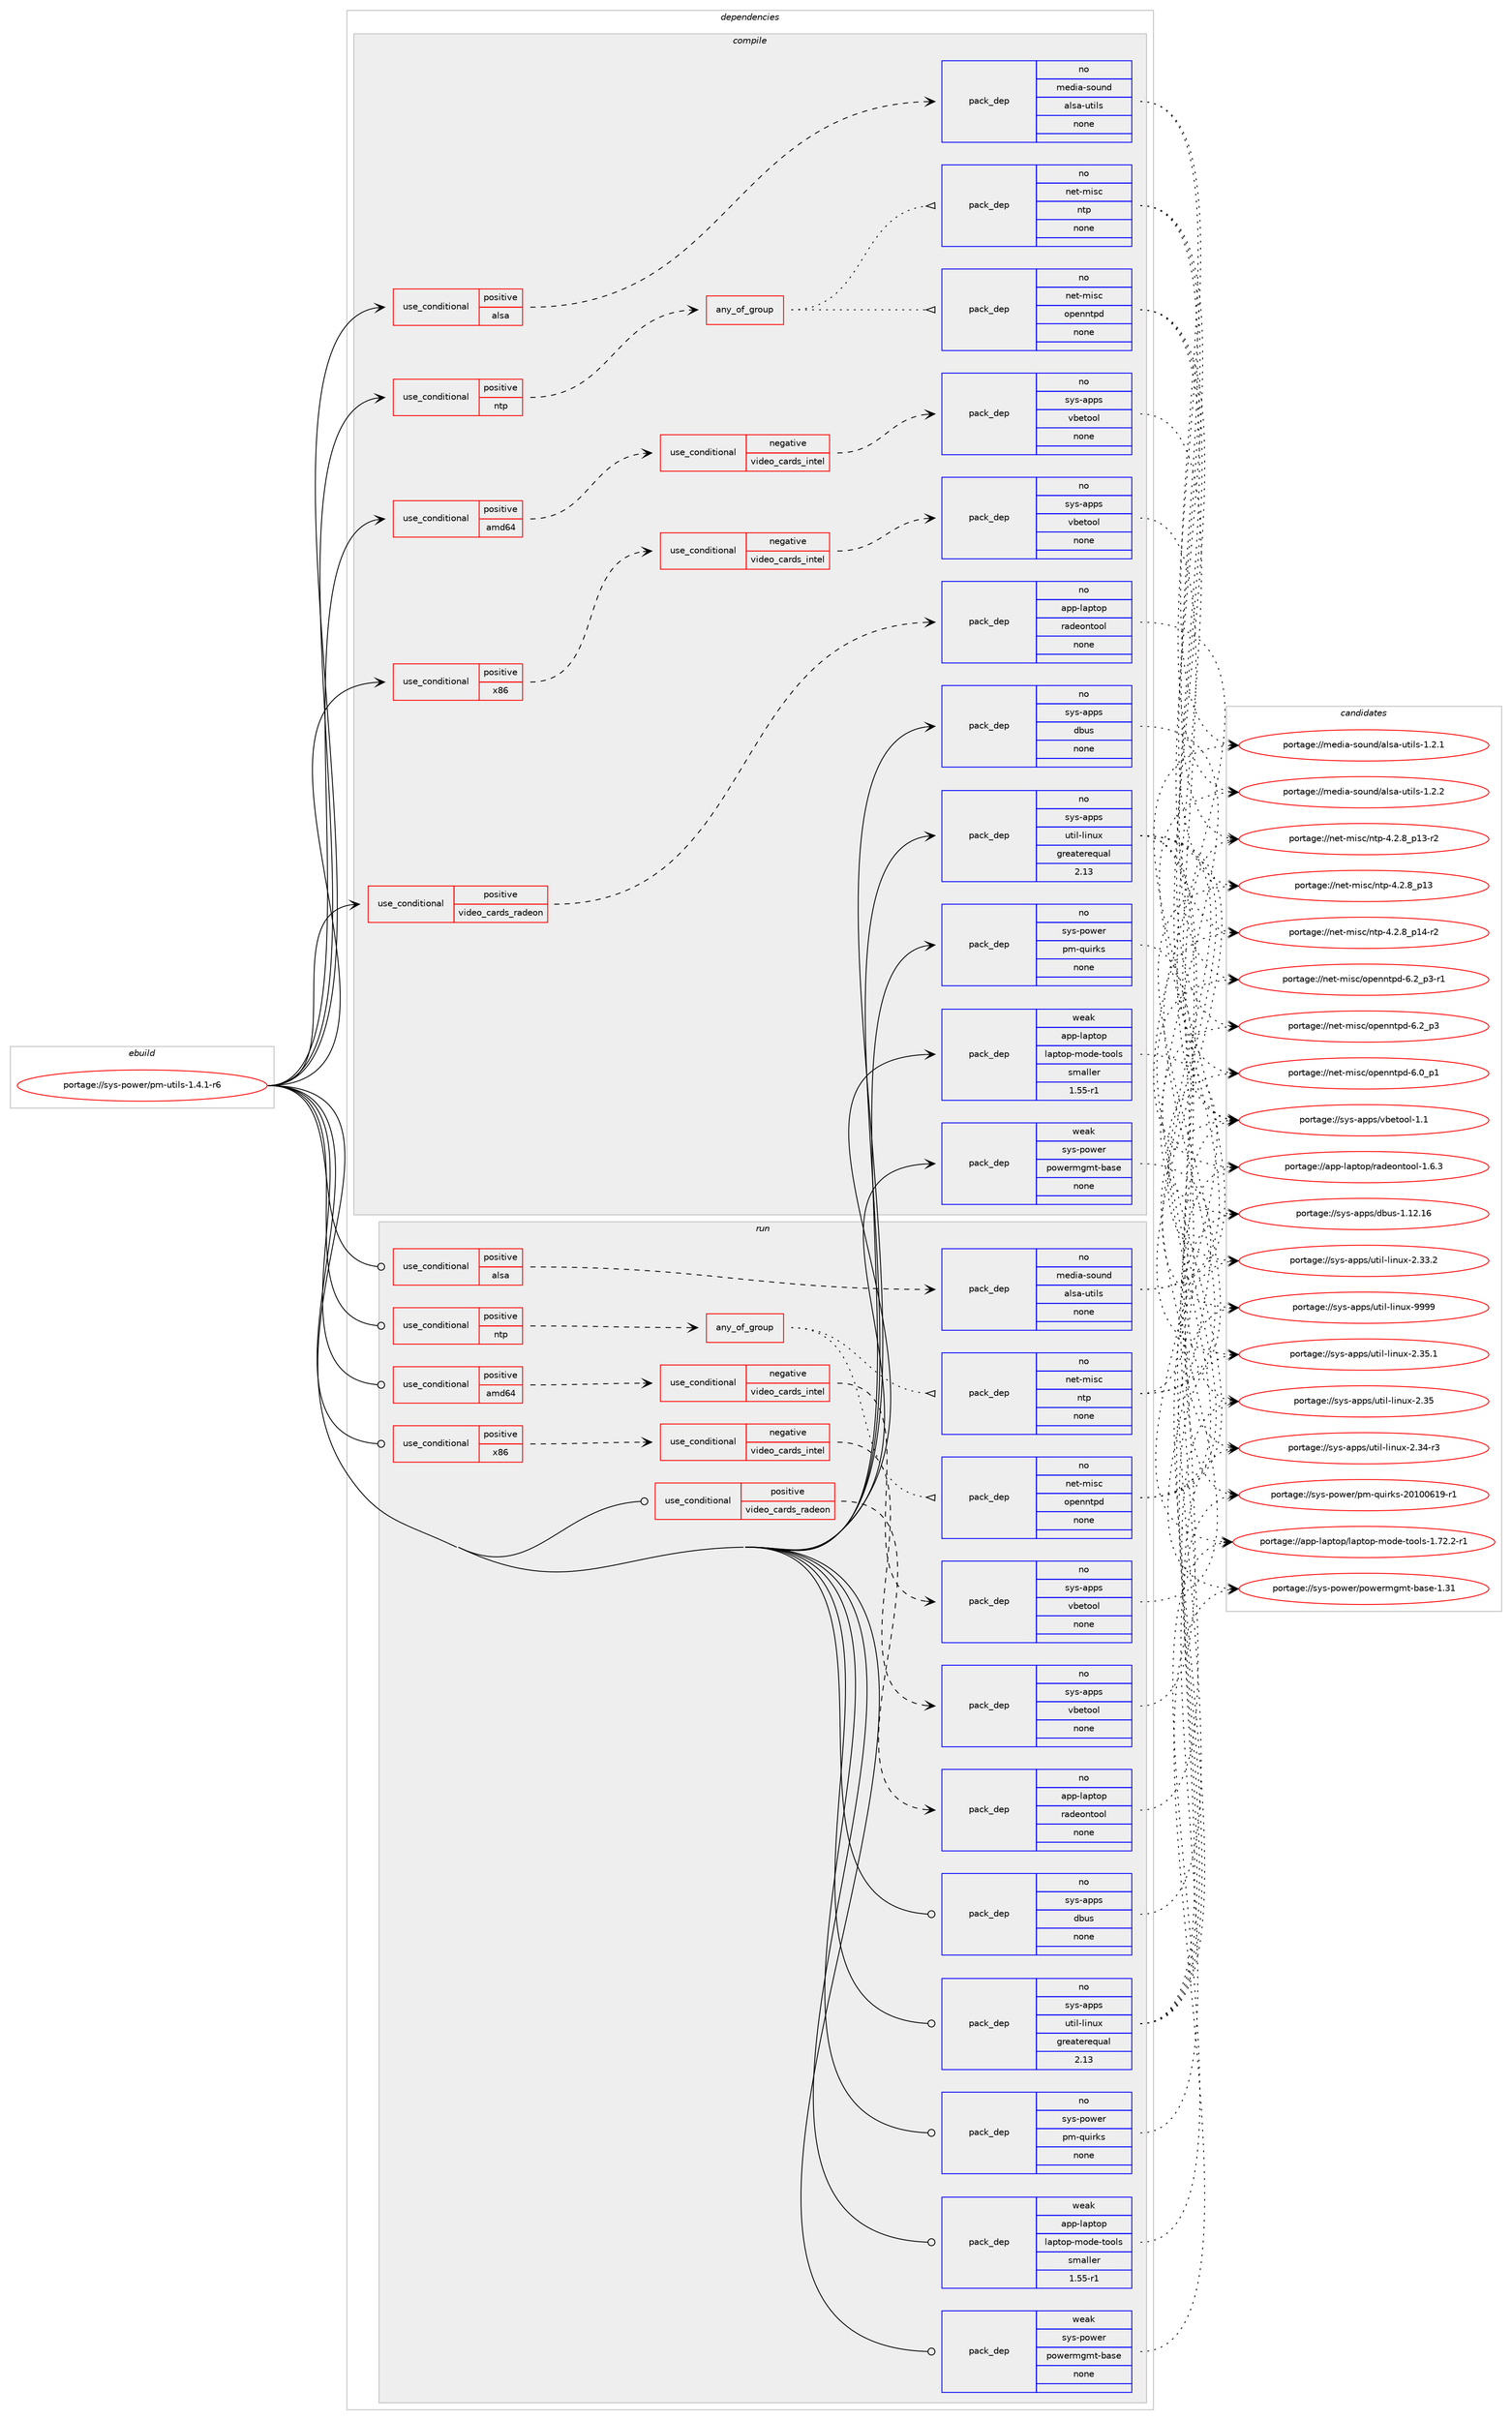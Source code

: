 digraph prolog {

# *************
# Graph options
# *************

newrank=true;
concentrate=true;
compound=true;
graph [rankdir=LR,fontname=Helvetica,fontsize=10,ranksep=1.5];#, ranksep=2.5, nodesep=0.2];
edge  [arrowhead=vee];
node  [fontname=Helvetica,fontsize=10];

# **********
# The ebuild
# **********

subgraph cluster_leftcol {
color=gray;
rank=same;
label=<<i>ebuild</i>>;
id [label="portage://sys-power/pm-utils-1.4.1-r6", color=red, width=4, href="../sys-power/pm-utils-1.4.1-r6.svg"];
}

# ****************
# The dependencies
# ****************

subgraph cluster_midcol {
color=gray;
label=<<i>dependencies</i>>;
subgraph cluster_compile {
fillcolor="#eeeeee";
style=filled;
label=<<i>compile</i>>;
subgraph cond3142 {
dependency21522 [label=<<TABLE BORDER="0" CELLBORDER="1" CELLSPACING="0" CELLPADDING="4"><TR><TD ROWSPAN="3" CELLPADDING="10">use_conditional</TD></TR><TR><TD>positive</TD></TR><TR><TD>alsa</TD></TR></TABLE>>, shape=none, color=red];
subgraph pack17799 {
dependency21523 [label=<<TABLE BORDER="0" CELLBORDER="1" CELLSPACING="0" CELLPADDING="4" WIDTH="220"><TR><TD ROWSPAN="6" CELLPADDING="30">pack_dep</TD></TR><TR><TD WIDTH="110">no</TD></TR><TR><TD>media-sound</TD></TR><TR><TD>alsa-utils</TD></TR><TR><TD>none</TD></TR><TR><TD></TD></TR></TABLE>>, shape=none, color=blue];
}
dependency21522:e -> dependency21523:w [weight=20,style="dashed",arrowhead="vee"];
}
id:e -> dependency21522:w [weight=20,style="solid",arrowhead="vee"];
subgraph cond3143 {
dependency21524 [label=<<TABLE BORDER="0" CELLBORDER="1" CELLSPACING="0" CELLPADDING="4"><TR><TD ROWSPAN="3" CELLPADDING="10">use_conditional</TD></TR><TR><TD>positive</TD></TR><TR><TD>amd64</TD></TR></TABLE>>, shape=none, color=red];
subgraph cond3144 {
dependency21525 [label=<<TABLE BORDER="0" CELLBORDER="1" CELLSPACING="0" CELLPADDING="4"><TR><TD ROWSPAN="3" CELLPADDING="10">use_conditional</TD></TR><TR><TD>negative</TD></TR><TR><TD>video_cards_intel</TD></TR></TABLE>>, shape=none, color=red];
subgraph pack17800 {
dependency21526 [label=<<TABLE BORDER="0" CELLBORDER="1" CELLSPACING="0" CELLPADDING="4" WIDTH="220"><TR><TD ROWSPAN="6" CELLPADDING="30">pack_dep</TD></TR><TR><TD WIDTH="110">no</TD></TR><TR><TD>sys-apps</TD></TR><TR><TD>vbetool</TD></TR><TR><TD>none</TD></TR><TR><TD></TD></TR></TABLE>>, shape=none, color=blue];
}
dependency21525:e -> dependency21526:w [weight=20,style="dashed",arrowhead="vee"];
}
dependency21524:e -> dependency21525:w [weight=20,style="dashed",arrowhead="vee"];
}
id:e -> dependency21524:w [weight=20,style="solid",arrowhead="vee"];
subgraph cond3145 {
dependency21527 [label=<<TABLE BORDER="0" CELLBORDER="1" CELLSPACING="0" CELLPADDING="4"><TR><TD ROWSPAN="3" CELLPADDING="10">use_conditional</TD></TR><TR><TD>positive</TD></TR><TR><TD>ntp</TD></TR></TABLE>>, shape=none, color=red];
subgraph any579 {
dependency21528 [label=<<TABLE BORDER="0" CELLBORDER="1" CELLSPACING="0" CELLPADDING="4"><TR><TD CELLPADDING="10">any_of_group</TD></TR></TABLE>>, shape=none, color=red];subgraph pack17801 {
dependency21529 [label=<<TABLE BORDER="0" CELLBORDER="1" CELLSPACING="0" CELLPADDING="4" WIDTH="220"><TR><TD ROWSPAN="6" CELLPADDING="30">pack_dep</TD></TR><TR><TD WIDTH="110">no</TD></TR><TR><TD>net-misc</TD></TR><TR><TD>ntp</TD></TR><TR><TD>none</TD></TR><TR><TD></TD></TR></TABLE>>, shape=none, color=blue];
}
dependency21528:e -> dependency21529:w [weight=20,style="dotted",arrowhead="oinv"];
subgraph pack17802 {
dependency21530 [label=<<TABLE BORDER="0" CELLBORDER="1" CELLSPACING="0" CELLPADDING="4" WIDTH="220"><TR><TD ROWSPAN="6" CELLPADDING="30">pack_dep</TD></TR><TR><TD WIDTH="110">no</TD></TR><TR><TD>net-misc</TD></TR><TR><TD>openntpd</TD></TR><TR><TD>none</TD></TR><TR><TD></TD></TR></TABLE>>, shape=none, color=blue];
}
dependency21528:e -> dependency21530:w [weight=20,style="dotted",arrowhead="oinv"];
}
dependency21527:e -> dependency21528:w [weight=20,style="dashed",arrowhead="vee"];
}
id:e -> dependency21527:w [weight=20,style="solid",arrowhead="vee"];
subgraph cond3146 {
dependency21531 [label=<<TABLE BORDER="0" CELLBORDER="1" CELLSPACING="0" CELLPADDING="4"><TR><TD ROWSPAN="3" CELLPADDING="10">use_conditional</TD></TR><TR><TD>positive</TD></TR><TR><TD>video_cards_radeon</TD></TR></TABLE>>, shape=none, color=red];
subgraph pack17803 {
dependency21532 [label=<<TABLE BORDER="0" CELLBORDER="1" CELLSPACING="0" CELLPADDING="4" WIDTH="220"><TR><TD ROWSPAN="6" CELLPADDING="30">pack_dep</TD></TR><TR><TD WIDTH="110">no</TD></TR><TR><TD>app-laptop</TD></TR><TR><TD>radeontool</TD></TR><TR><TD>none</TD></TR><TR><TD></TD></TR></TABLE>>, shape=none, color=blue];
}
dependency21531:e -> dependency21532:w [weight=20,style="dashed",arrowhead="vee"];
}
id:e -> dependency21531:w [weight=20,style="solid",arrowhead="vee"];
subgraph cond3147 {
dependency21533 [label=<<TABLE BORDER="0" CELLBORDER="1" CELLSPACING="0" CELLPADDING="4"><TR><TD ROWSPAN="3" CELLPADDING="10">use_conditional</TD></TR><TR><TD>positive</TD></TR><TR><TD>x86</TD></TR></TABLE>>, shape=none, color=red];
subgraph cond3148 {
dependency21534 [label=<<TABLE BORDER="0" CELLBORDER="1" CELLSPACING="0" CELLPADDING="4"><TR><TD ROWSPAN="3" CELLPADDING="10">use_conditional</TD></TR><TR><TD>negative</TD></TR><TR><TD>video_cards_intel</TD></TR></TABLE>>, shape=none, color=red];
subgraph pack17804 {
dependency21535 [label=<<TABLE BORDER="0" CELLBORDER="1" CELLSPACING="0" CELLPADDING="4" WIDTH="220"><TR><TD ROWSPAN="6" CELLPADDING="30">pack_dep</TD></TR><TR><TD WIDTH="110">no</TD></TR><TR><TD>sys-apps</TD></TR><TR><TD>vbetool</TD></TR><TR><TD>none</TD></TR><TR><TD></TD></TR></TABLE>>, shape=none, color=blue];
}
dependency21534:e -> dependency21535:w [weight=20,style="dashed",arrowhead="vee"];
}
dependency21533:e -> dependency21534:w [weight=20,style="dashed",arrowhead="vee"];
}
id:e -> dependency21533:w [weight=20,style="solid",arrowhead="vee"];
subgraph pack17805 {
dependency21536 [label=<<TABLE BORDER="0" CELLBORDER="1" CELLSPACING="0" CELLPADDING="4" WIDTH="220"><TR><TD ROWSPAN="6" CELLPADDING="30">pack_dep</TD></TR><TR><TD WIDTH="110">no</TD></TR><TR><TD>sys-apps</TD></TR><TR><TD>dbus</TD></TR><TR><TD>none</TD></TR><TR><TD></TD></TR></TABLE>>, shape=none, color=blue];
}
id:e -> dependency21536:w [weight=20,style="solid",arrowhead="vee"];
subgraph pack17806 {
dependency21537 [label=<<TABLE BORDER="0" CELLBORDER="1" CELLSPACING="0" CELLPADDING="4" WIDTH="220"><TR><TD ROWSPAN="6" CELLPADDING="30">pack_dep</TD></TR><TR><TD WIDTH="110">no</TD></TR><TR><TD>sys-apps</TD></TR><TR><TD>util-linux</TD></TR><TR><TD>greaterequal</TD></TR><TR><TD>2.13</TD></TR></TABLE>>, shape=none, color=blue];
}
id:e -> dependency21537:w [weight=20,style="solid",arrowhead="vee"];
subgraph pack17807 {
dependency21538 [label=<<TABLE BORDER="0" CELLBORDER="1" CELLSPACING="0" CELLPADDING="4" WIDTH="220"><TR><TD ROWSPAN="6" CELLPADDING="30">pack_dep</TD></TR><TR><TD WIDTH="110">no</TD></TR><TR><TD>sys-power</TD></TR><TR><TD>pm-quirks</TD></TR><TR><TD>none</TD></TR><TR><TD></TD></TR></TABLE>>, shape=none, color=blue];
}
id:e -> dependency21538:w [weight=20,style="solid",arrowhead="vee"];
subgraph pack17808 {
dependency21539 [label=<<TABLE BORDER="0" CELLBORDER="1" CELLSPACING="0" CELLPADDING="4" WIDTH="220"><TR><TD ROWSPAN="6" CELLPADDING="30">pack_dep</TD></TR><TR><TD WIDTH="110">weak</TD></TR><TR><TD>app-laptop</TD></TR><TR><TD>laptop-mode-tools</TD></TR><TR><TD>smaller</TD></TR><TR><TD>1.55-r1</TD></TR></TABLE>>, shape=none, color=blue];
}
id:e -> dependency21539:w [weight=20,style="solid",arrowhead="vee"];
subgraph pack17809 {
dependency21540 [label=<<TABLE BORDER="0" CELLBORDER="1" CELLSPACING="0" CELLPADDING="4" WIDTH="220"><TR><TD ROWSPAN="6" CELLPADDING="30">pack_dep</TD></TR><TR><TD WIDTH="110">weak</TD></TR><TR><TD>sys-power</TD></TR><TR><TD>powermgmt-base</TD></TR><TR><TD>none</TD></TR><TR><TD></TD></TR></TABLE>>, shape=none, color=blue];
}
id:e -> dependency21540:w [weight=20,style="solid",arrowhead="vee"];
}
subgraph cluster_compileandrun {
fillcolor="#eeeeee";
style=filled;
label=<<i>compile and run</i>>;
}
subgraph cluster_run {
fillcolor="#eeeeee";
style=filled;
label=<<i>run</i>>;
subgraph cond3149 {
dependency21541 [label=<<TABLE BORDER="0" CELLBORDER="1" CELLSPACING="0" CELLPADDING="4"><TR><TD ROWSPAN="3" CELLPADDING="10">use_conditional</TD></TR><TR><TD>positive</TD></TR><TR><TD>alsa</TD></TR></TABLE>>, shape=none, color=red];
subgraph pack17810 {
dependency21542 [label=<<TABLE BORDER="0" CELLBORDER="1" CELLSPACING="0" CELLPADDING="4" WIDTH="220"><TR><TD ROWSPAN="6" CELLPADDING="30">pack_dep</TD></TR><TR><TD WIDTH="110">no</TD></TR><TR><TD>media-sound</TD></TR><TR><TD>alsa-utils</TD></TR><TR><TD>none</TD></TR><TR><TD></TD></TR></TABLE>>, shape=none, color=blue];
}
dependency21541:e -> dependency21542:w [weight=20,style="dashed",arrowhead="vee"];
}
id:e -> dependency21541:w [weight=20,style="solid",arrowhead="odot"];
subgraph cond3150 {
dependency21543 [label=<<TABLE BORDER="0" CELLBORDER="1" CELLSPACING="0" CELLPADDING="4"><TR><TD ROWSPAN="3" CELLPADDING="10">use_conditional</TD></TR><TR><TD>positive</TD></TR><TR><TD>amd64</TD></TR></TABLE>>, shape=none, color=red];
subgraph cond3151 {
dependency21544 [label=<<TABLE BORDER="0" CELLBORDER="1" CELLSPACING="0" CELLPADDING="4"><TR><TD ROWSPAN="3" CELLPADDING="10">use_conditional</TD></TR><TR><TD>negative</TD></TR><TR><TD>video_cards_intel</TD></TR></TABLE>>, shape=none, color=red];
subgraph pack17811 {
dependency21545 [label=<<TABLE BORDER="0" CELLBORDER="1" CELLSPACING="0" CELLPADDING="4" WIDTH="220"><TR><TD ROWSPAN="6" CELLPADDING="30">pack_dep</TD></TR><TR><TD WIDTH="110">no</TD></TR><TR><TD>sys-apps</TD></TR><TR><TD>vbetool</TD></TR><TR><TD>none</TD></TR><TR><TD></TD></TR></TABLE>>, shape=none, color=blue];
}
dependency21544:e -> dependency21545:w [weight=20,style="dashed",arrowhead="vee"];
}
dependency21543:e -> dependency21544:w [weight=20,style="dashed",arrowhead="vee"];
}
id:e -> dependency21543:w [weight=20,style="solid",arrowhead="odot"];
subgraph cond3152 {
dependency21546 [label=<<TABLE BORDER="0" CELLBORDER="1" CELLSPACING="0" CELLPADDING="4"><TR><TD ROWSPAN="3" CELLPADDING="10">use_conditional</TD></TR><TR><TD>positive</TD></TR><TR><TD>ntp</TD></TR></TABLE>>, shape=none, color=red];
subgraph any580 {
dependency21547 [label=<<TABLE BORDER="0" CELLBORDER="1" CELLSPACING="0" CELLPADDING="4"><TR><TD CELLPADDING="10">any_of_group</TD></TR></TABLE>>, shape=none, color=red];subgraph pack17812 {
dependency21548 [label=<<TABLE BORDER="0" CELLBORDER="1" CELLSPACING="0" CELLPADDING="4" WIDTH="220"><TR><TD ROWSPAN="6" CELLPADDING="30">pack_dep</TD></TR><TR><TD WIDTH="110">no</TD></TR><TR><TD>net-misc</TD></TR><TR><TD>ntp</TD></TR><TR><TD>none</TD></TR><TR><TD></TD></TR></TABLE>>, shape=none, color=blue];
}
dependency21547:e -> dependency21548:w [weight=20,style="dotted",arrowhead="oinv"];
subgraph pack17813 {
dependency21549 [label=<<TABLE BORDER="0" CELLBORDER="1" CELLSPACING="0" CELLPADDING="4" WIDTH="220"><TR><TD ROWSPAN="6" CELLPADDING="30">pack_dep</TD></TR><TR><TD WIDTH="110">no</TD></TR><TR><TD>net-misc</TD></TR><TR><TD>openntpd</TD></TR><TR><TD>none</TD></TR><TR><TD></TD></TR></TABLE>>, shape=none, color=blue];
}
dependency21547:e -> dependency21549:w [weight=20,style="dotted",arrowhead="oinv"];
}
dependency21546:e -> dependency21547:w [weight=20,style="dashed",arrowhead="vee"];
}
id:e -> dependency21546:w [weight=20,style="solid",arrowhead="odot"];
subgraph cond3153 {
dependency21550 [label=<<TABLE BORDER="0" CELLBORDER="1" CELLSPACING="0" CELLPADDING="4"><TR><TD ROWSPAN="3" CELLPADDING="10">use_conditional</TD></TR><TR><TD>positive</TD></TR><TR><TD>video_cards_radeon</TD></TR></TABLE>>, shape=none, color=red];
subgraph pack17814 {
dependency21551 [label=<<TABLE BORDER="0" CELLBORDER="1" CELLSPACING="0" CELLPADDING="4" WIDTH="220"><TR><TD ROWSPAN="6" CELLPADDING="30">pack_dep</TD></TR><TR><TD WIDTH="110">no</TD></TR><TR><TD>app-laptop</TD></TR><TR><TD>radeontool</TD></TR><TR><TD>none</TD></TR><TR><TD></TD></TR></TABLE>>, shape=none, color=blue];
}
dependency21550:e -> dependency21551:w [weight=20,style="dashed",arrowhead="vee"];
}
id:e -> dependency21550:w [weight=20,style="solid",arrowhead="odot"];
subgraph cond3154 {
dependency21552 [label=<<TABLE BORDER="0" CELLBORDER="1" CELLSPACING="0" CELLPADDING="4"><TR><TD ROWSPAN="3" CELLPADDING="10">use_conditional</TD></TR><TR><TD>positive</TD></TR><TR><TD>x86</TD></TR></TABLE>>, shape=none, color=red];
subgraph cond3155 {
dependency21553 [label=<<TABLE BORDER="0" CELLBORDER="1" CELLSPACING="0" CELLPADDING="4"><TR><TD ROWSPAN="3" CELLPADDING="10">use_conditional</TD></TR><TR><TD>negative</TD></TR><TR><TD>video_cards_intel</TD></TR></TABLE>>, shape=none, color=red];
subgraph pack17815 {
dependency21554 [label=<<TABLE BORDER="0" CELLBORDER="1" CELLSPACING="0" CELLPADDING="4" WIDTH="220"><TR><TD ROWSPAN="6" CELLPADDING="30">pack_dep</TD></TR><TR><TD WIDTH="110">no</TD></TR><TR><TD>sys-apps</TD></TR><TR><TD>vbetool</TD></TR><TR><TD>none</TD></TR><TR><TD></TD></TR></TABLE>>, shape=none, color=blue];
}
dependency21553:e -> dependency21554:w [weight=20,style="dashed",arrowhead="vee"];
}
dependency21552:e -> dependency21553:w [weight=20,style="dashed",arrowhead="vee"];
}
id:e -> dependency21552:w [weight=20,style="solid",arrowhead="odot"];
subgraph pack17816 {
dependency21555 [label=<<TABLE BORDER="0" CELLBORDER="1" CELLSPACING="0" CELLPADDING="4" WIDTH="220"><TR><TD ROWSPAN="6" CELLPADDING="30">pack_dep</TD></TR><TR><TD WIDTH="110">no</TD></TR><TR><TD>sys-apps</TD></TR><TR><TD>dbus</TD></TR><TR><TD>none</TD></TR><TR><TD></TD></TR></TABLE>>, shape=none, color=blue];
}
id:e -> dependency21555:w [weight=20,style="solid",arrowhead="odot"];
subgraph pack17817 {
dependency21556 [label=<<TABLE BORDER="0" CELLBORDER="1" CELLSPACING="0" CELLPADDING="4" WIDTH="220"><TR><TD ROWSPAN="6" CELLPADDING="30">pack_dep</TD></TR><TR><TD WIDTH="110">no</TD></TR><TR><TD>sys-apps</TD></TR><TR><TD>util-linux</TD></TR><TR><TD>greaterequal</TD></TR><TR><TD>2.13</TD></TR></TABLE>>, shape=none, color=blue];
}
id:e -> dependency21556:w [weight=20,style="solid",arrowhead="odot"];
subgraph pack17818 {
dependency21557 [label=<<TABLE BORDER="0" CELLBORDER="1" CELLSPACING="0" CELLPADDING="4" WIDTH="220"><TR><TD ROWSPAN="6" CELLPADDING="30">pack_dep</TD></TR><TR><TD WIDTH="110">no</TD></TR><TR><TD>sys-power</TD></TR><TR><TD>pm-quirks</TD></TR><TR><TD>none</TD></TR><TR><TD></TD></TR></TABLE>>, shape=none, color=blue];
}
id:e -> dependency21557:w [weight=20,style="solid",arrowhead="odot"];
subgraph pack17819 {
dependency21558 [label=<<TABLE BORDER="0" CELLBORDER="1" CELLSPACING="0" CELLPADDING="4" WIDTH="220"><TR><TD ROWSPAN="6" CELLPADDING="30">pack_dep</TD></TR><TR><TD WIDTH="110">weak</TD></TR><TR><TD>app-laptop</TD></TR><TR><TD>laptop-mode-tools</TD></TR><TR><TD>smaller</TD></TR><TR><TD>1.55-r1</TD></TR></TABLE>>, shape=none, color=blue];
}
id:e -> dependency21558:w [weight=20,style="solid",arrowhead="odot"];
subgraph pack17820 {
dependency21559 [label=<<TABLE BORDER="0" CELLBORDER="1" CELLSPACING="0" CELLPADDING="4" WIDTH="220"><TR><TD ROWSPAN="6" CELLPADDING="30">pack_dep</TD></TR><TR><TD WIDTH="110">weak</TD></TR><TR><TD>sys-power</TD></TR><TR><TD>powermgmt-base</TD></TR><TR><TD>none</TD></TR><TR><TD></TD></TR></TABLE>>, shape=none, color=blue];
}
id:e -> dependency21559:w [weight=20,style="solid",arrowhead="odot"];
}
}

# **************
# The candidates
# **************

subgraph cluster_choices {
rank=same;
color=gray;
label=<<i>candidates</i>>;

subgraph choice17799 {
color=black;
nodesep=1;
choice109101100105974511511111711010047971081159745117116105108115454946504650 [label="portage://media-sound/alsa-utils-1.2.2", color=red, width=4,href="../media-sound/alsa-utils-1.2.2.svg"];
choice109101100105974511511111711010047971081159745117116105108115454946504649 [label="portage://media-sound/alsa-utils-1.2.1", color=red, width=4,href="../media-sound/alsa-utils-1.2.1.svg"];
dependency21523:e -> choice109101100105974511511111711010047971081159745117116105108115454946504650:w [style=dotted,weight="100"];
dependency21523:e -> choice109101100105974511511111711010047971081159745117116105108115454946504649:w [style=dotted,weight="100"];
}
subgraph choice17800 {
color=black;
nodesep=1;
choice1151211154597112112115471189810111611111110845494649 [label="portage://sys-apps/vbetool-1.1", color=red, width=4,href="../sys-apps/vbetool-1.1.svg"];
dependency21526:e -> choice1151211154597112112115471189810111611111110845494649:w [style=dotted,weight="100"];
}
subgraph choice17801 {
color=black;
nodesep=1;
choice1101011164510910511599471101161124552465046569511249524511450 [label="portage://net-misc/ntp-4.2.8_p14-r2", color=red, width=4,href="../net-misc/ntp-4.2.8_p14-r2.svg"];
choice1101011164510910511599471101161124552465046569511249514511450 [label="portage://net-misc/ntp-4.2.8_p13-r2", color=red, width=4,href="../net-misc/ntp-4.2.8_p13-r2.svg"];
choice110101116451091051159947110116112455246504656951124951 [label="portage://net-misc/ntp-4.2.8_p13", color=red, width=4,href="../net-misc/ntp-4.2.8_p13.svg"];
dependency21529:e -> choice1101011164510910511599471101161124552465046569511249524511450:w [style=dotted,weight="100"];
dependency21529:e -> choice1101011164510910511599471101161124552465046569511249514511450:w [style=dotted,weight="100"];
dependency21529:e -> choice110101116451091051159947110116112455246504656951124951:w [style=dotted,weight="100"];
}
subgraph choice17802 {
color=black;
nodesep=1;
choice1101011164510910511599471111121011101101161121004554465095112514511449 [label="portage://net-misc/openntpd-6.2_p3-r1", color=red, width=4,href="../net-misc/openntpd-6.2_p3-r1.svg"];
choice110101116451091051159947111112101110110116112100455446509511251 [label="portage://net-misc/openntpd-6.2_p3", color=red, width=4,href="../net-misc/openntpd-6.2_p3.svg"];
choice110101116451091051159947111112101110110116112100455446489511249 [label="portage://net-misc/openntpd-6.0_p1", color=red, width=4,href="../net-misc/openntpd-6.0_p1.svg"];
dependency21530:e -> choice1101011164510910511599471111121011101101161121004554465095112514511449:w [style=dotted,weight="100"];
dependency21530:e -> choice110101116451091051159947111112101110110116112100455446509511251:w [style=dotted,weight="100"];
dependency21530:e -> choice110101116451091051159947111112101110110116112100455446489511249:w [style=dotted,weight="100"];
}
subgraph choice17803 {
color=black;
nodesep=1;
choice9711211245108971121161111124711497100101111110116111111108454946544651 [label="portage://app-laptop/radeontool-1.6.3", color=red, width=4,href="../app-laptop/radeontool-1.6.3.svg"];
dependency21532:e -> choice9711211245108971121161111124711497100101111110116111111108454946544651:w [style=dotted,weight="100"];
}
subgraph choice17804 {
color=black;
nodesep=1;
choice1151211154597112112115471189810111611111110845494649 [label="portage://sys-apps/vbetool-1.1", color=red, width=4,href="../sys-apps/vbetool-1.1.svg"];
dependency21535:e -> choice1151211154597112112115471189810111611111110845494649:w [style=dotted,weight="100"];
}
subgraph choice17805 {
color=black;
nodesep=1;
choice115121115459711211211547100981171154549464950464954 [label="portage://sys-apps/dbus-1.12.16", color=red, width=4,href="../sys-apps/dbus-1.12.16.svg"];
dependency21536:e -> choice115121115459711211211547100981171154549464950464954:w [style=dotted,weight="100"];
}
subgraph choice17806 {
color=black;
nodesep=1;
choice115121115459711211211547117116105108451081051101171204557575757 [label="portage://sys-apps/util-linux-9999", color=red, width=4,href="../sys-apps/util-linux-9999.svg"];
choice1151211154597112112115471171161051084510810511011712045504651534649 [label="portage://sys-apps/util-linux-2.35.1", color=red, width=4,href="../sys-apps/util-linux-2.35.1.svg"];
choice115121115459711211211547117116105108451081051101171204550465153 [label="portage://sys-apps/util-linux-2.35", color=red, width=4,href="../sys-apps/util-linux-2.35.svg"];
choice1151211154597112112115471171161051084510810511011712045504651524511451 [label="portage://sys-apps/util-linux-2.34-r3", color=red, width=4,href="../sys-apps/util-linux-2.34-r3.svg"];
choice1151211154597112112115471171161051084510810511011712045504651514650 [label="portage://sys-apps/util-linux-2.33.2", color=red, width=4,href="../sys-apps/util-linux-2.33.2.svg"];
dependency21537:e -> choice115121115459711211211547117116105108451081051101171204557575757:w [style=dotted,weight="100"];
dependency21537:e -> choice1151211154597112112115471171161051084510810511011712045504651534649:w [style=dotted,weight="100"];
dependency21537:e -> choice115121115459711211211547117116105108451081051101171204550465153:w [style=dotted,weight="100"];
dependency21537:e -> choice1151211154597112112115471171161051084510810511011712045504651524511451:w [style=dotted,weight="100"];
dependency21537:e -> choice1151211154597112112115471171161051084510810511011712045504651514650:w [style=dotted,weight="100"];
}
subgraph choice17807 {
color=black;
nodesep=1;
choice1151211154511211111910111447112109451131171051141071154550484948485449574511449 [label="portage://sys-power/pm-quirks-20100619-r1", color=red, width=4,href="../sys-power/pm-quirks-20100619-r1.svg"];
dependency21538:e -> choice1151211154511211111910111447112109451131171051141071154550484948485449574511449:w [style=dotted,weight="100"];
}
subgraph choice17808 {
color=black;
nodesep=1;
choice97112112451089711211611111247108971121161111124510911110010145116111111108115454946555046504511449 [label="portage://app-laptop/laptop-mode-tools-1.72.2-r1", color=red, width=4,href="../app-laptop/laptop-mode-tools-1.72.2-r1.svg"];
dependency21539:e -> choice97112112451089711211611111247108971121161111124510911110010145116111111108115454946555046504511449:w [style=dotted,weight="100"];
}
subgraph choice17809 {
color=black;
nodesep=1;
choice11512111545112111119101114471121111191011141091031091164598971151014549465149 [label="portage://sys-power/powermgmt-base-1.31", color=red, width=4,href="../sys-power/powermgmt-base-1.31.svg"];
dependency21540:e -> choice11512111545112111119101114471121111191011141091031091164598971151014549465149:w [style=dotted,weight="100"];
}
subgraph choice17810 {
color=black;
nodesep=1;
choice109101100105974511511111711010047971081159745117116105108115454946504650 [label="portage://media-sound/alsa-utils-1.2.2", color=red, width=4,href="../media-sound/alsa-utils-1.2.2.svg"];
choice109101100105974511511111711010047971081159745117116105108115454946504649 [label="portage://media-sound/alsa-utils-1.2.1", color=red, width=4,href="../media-sound/alsa-utils-1.2.1.svg"];
dependency21542:e -> choice109101100105974511511111711010047971081159745117116105108115454946504650:w [style=dotted,weight="100"];
dependency21542:e -> choice109101100105974511511111711010047971081159745117116105108115454946504649:w [style=dotted,weight="100"];
}
subgraph choice17811 {
color=black;
nodesep=1;
choice1151211154597112112115471189810111611111110845494649 [label="portage://sys-apps/vbetool-1.1", color=red, width=4,href="../sys-apps/vbetool-1.1.svg"];
dependency21545:e -> choice1151211154597112112115471189810111611111110845494649:w [style=dotted,weight="100"];
}
subgraph choice17812 {
color=black;
nodesep=1;
choice1101011164510910511599471101161124552465046569511249524511450 [label="portage://net-misc/ntp-4.2.8_p14-r2", color=red, width=4,href="../net-misc/ntp-4.2.8_p14-r2.svg"];
choice1101011164510910511599471101161124552465046569511249514511450 [label="portage://net-misc/ntp-4.2.8_p13-r2", color=red, width=4,href="../net-misc/ntp-4.2.8_p13-r2.svg"];
choice110101116451091051159947110116112455246504656951124951 [label="portage://net-misc/ntp-4.2.8_p13", color=red, width=4,href="../net-misc/ntp-4.2.8_p13.svg"];
dependency21548:e -> choice1101011164510910511599471101161124552465046569511249524511450:w [style=dotted,weight="100"];
dependency21548:e -> choice1101011164510910511599471101161124552465046569511249514511450:w [style=dotted,weight="100"];
dependency21548:e -> choice110101116451091051159947110116112455246504656951124951:w [style=dotted,weight="100"];
}
subgraph choice17813 {
color=black;
nodesep=1;
choice1101011164510910511599471111121011101101161121004554465095112514511449 [label="portage://net-misc/openntpd-6.2_p3-r1", color=red, width=4,href="../net-misc/openntpd-6.2_p3-r1.svg"];
choice110101116451091051159947111112101110110116112100455446509511251 [label="portage://net-misc/openntpd-6.2_p3", color=red, width=4,href="../net-misc/openntpd-6.2_p3.svg"];
choice110101116451091051159947111112101110110116112100455446489511249 [label="portage://net-misc/openntpd-6.0_p1", color=red, width=4,href="../net-misc/openntpd-6.0_p1.svg"];
dependency21549:e -> choice1101011164510910511599471111121011101101161121004554465095112514511449:w [style=dotted,weight="100"];
dependency21549:e -> choice110101116451091051159947111112101110110116112100455446509511251:w [style=dotted,weight="100"];
dependency21549:e -> choice110101116451091051159947111112101110110116112100455446489511249:w [style=dotted,weight="100"];
}
subgraph choice17814 {
color=black;
nodesep=1;
choice9711211245108971121161111124711497100101111110116111111108454946544651 [label="portage://app-laptop/radeontool-1.6.3", color=red, width=4,href="../app-laptop/radeontool-1.6.3.svg"];
dependency21551:e -> choice9711211245108971121161111124711497100101111110116111111108454946544651:w [style=dotted,weight="100"];
}
subgraph choice17815 {
color=black;
nodesep=1;
choice1151211154597112112115471189810111611111110845494649 [label="portage://sys-apps/vbetool-1.1", color=red, width=4,href="../sys-apps/vbetool-1.1.svg"];
dependency21554:e -> choice1151211154597112112115471189810111611111110845494649:w [style=dotted,weight="100"];
}
subgraph choice17816 {
color=black;
nodesep=1;
choice115121115459711211211547100981171154549464950464954 [label="portage://sys-apps/dbus-1.12.16", color=red, width=4,href="../sys-apps/dbus-1.12.16.svg"];
dependency21555:e -> choice115121115459711211211547100981171154549464950464954:w [style=dotted,weight="100"];
}
subgraph choice17817 {
color=black;
nodesep=1;
choice115121115459711211211547117116105108451081051101171204557575757 [label="portage://sys-apps/util-linux-9999", color=red, width=4,href="../sys-apps/util-linux-9999.svg"];
choice1151211154597112112115471171161051084510810511011712045504651534649 [label="portage://sys-apps/util-linux-2.35.1", color=red, width=4,href="../sys-apps/util-linux-2.35.1.svg"];
choice115121115459711211211547117116105108451081051101171204550465153 [label="portage://sys-apps/util-linux-2.35", color=red, width=4,href="../sys-apps/util-linux-2.35.svg"];
choice1151211154597112112115471171161051084510810511011712045504651524511451 [label="portage://sys-apps/util-linux-2.34-r3", color=red, width=4,href="../sys-apps/util-linux-2.34-r3.svg"];
choice1151211154597112112115471171161051084510810511011712045504651514650 [label="portage://sys-apps/util-linux-2.33.2", color=red, width=4,href="../sys-apps/util-linux-2.33.2.svg"];
dependency21556:e -> choice115121115459711211211547117116105108451081051101171204557575757:w [style=dotted,weight="100"];
dependency21556:e -> choice1151211154597112112115471171161051084510810511011712045504651534649:w [style=dotted,weight="100"];
dependency21556:e -> choice115121115459711211211547117116105108451081051101171204550465153:w [style=dotted,weight="100"];
dependency21556:e -> choice1151211154597112112115471171161051084510810511011712045504651524511451:w [style=dotted,weight="100"];
dependency21556:e -> choice1151211154597112112115471171161051084510810511011712045504651514650:w [style=dotted,weight="100"];
}
subgraph choice17818 {
color=black;
nodesep=1;
choice1151211154511211111910111447112109451131171051141071154550484948485449574511449 [label="portage://sys-power/pm-quirks-20100619-r1", color=red, width=4,href="../sys-power/pm-quirks-20100619-r1.svg"];
dependency21557:e -> choice1151211154511211111910111447112109451131171051141071154550484948485449574511449:w [style=dotted,weight="100"];
}
subgraph choice17819 {
color=black;
nodesep=1;
choice97112112451089711211611111247108971121161111124510911110010145116111111108115454946555046504511449 [label="portage://app-laptop/laptop-mode-tools-1.72.2-r1", color=red, width=4,href="../app-laptop/laptop-mode-tools-1.72.2-r1.svg"];
dependency21558:e -> choice97112112451089711211611111247108971121161111124510911110010145116111111108115454946555046504511449:w [style=dotted,weight="100"];
}
subgraph choice17820 {
color=black;
nodesep=1;
choice11512111545112111119101114471121111191011141091031091164598971151014549465149 [label="portage://sys-power/powermgmt-base-1.31", color=red, width=4,href="../sys-power/powermgmt-base-1.31.svg"];
dependency21559:e -> choice11512111545112111119101114471121111191011141091031091164598971151014549465149:w [style=dotted,weight="100"];
}
}

}
